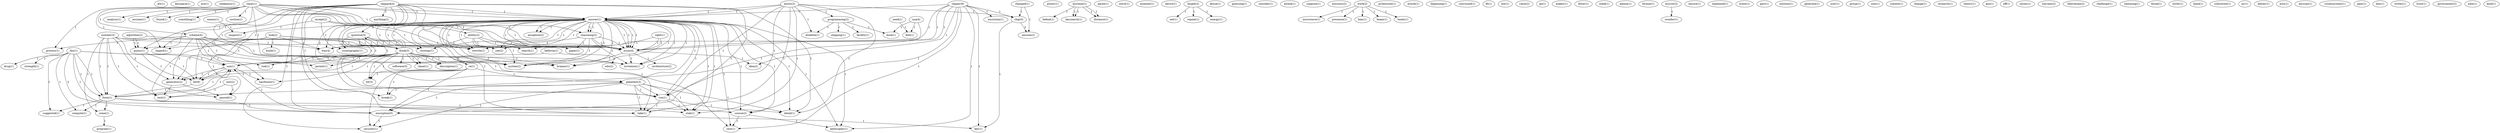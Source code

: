 digraph G {
  att [ label="att(1)" ];
  keyspace [ label="keyspace(1)" ];
  nra [ label="nra(1)" ];
  weakness [ label="weakness(1)" ];
  claim [ label="claim(1)" ];
  analysis [ label="analysis(1)" ];
  assume [ label="assume(1)" ];
  found [ label="found(1)" ];
  scheme [ label="scheme(4)" ];
  something [ label="something(1)" ];
  process [ label="process(1)" ];
  section [ label="section(1)" ];
  answer [ label="answer(7)" ];
  regard [ label="regard(1)" ];
  answer [ label="answer(1)" ];
  reasoning [ label="reasoning(2)" ];
  issue [ label="issue(1)" ];
  system [ label="system(2)" ];
  invitation [ label="invitation(1)" ];
  issue [ label="issue(4)" ];
  rewrite [ label="rewrite(1)" ];
  paper [ label="paper(1)" ];
  power [ label="power(1)" ];
  number [ label="number(3)" ];
  form [ label="form(1)" ];
  think [ label="think(1)" ];
  come [ label="come(1)" ];
  generator [ label="generator(2)" ];
  think [ label="think(3)" ];
  passed [ label="passed(1)" ];
  form [ label="form(1)" ];
  test [ label="test(1)" ];
  increase [ label="increase(1)" ];
  defeat [ label="defeat(1)" ];
  keysearch [ label="keysearch(1)" ];
  distance [ label="distance(1)" ];
  agree [ label="agree(1)" ];
  des [ label="des(1)" ];
  compute [ label="compute(1)" ];
  use [ label="use(1)" ];
  drug [ label="drug(1)" ];
  suggested [ label="suggested(1)" ];
  strength [ label="strength(1)" ];
  encryption [ label="encryption(5)" ];
  use [ label="use(1)" ];
  course [ label="course(2)" ];
  steve [ label="steve(1)" ];
  moment [ label="moment(1)" ];
  derive [ label="derive(1)" ];
  length [ label="length(2)" ];
  net [ label="net(1)" ];
  repeat [ label="repeat(1)" ];
  energy [ label="energy(1)" ];
  abuse [ label="abuse(1)" ];
  guessing [ label="guessing(1)" ];
  consider [ label="consider(1)" ];
  attack [ label="attack(1)" ];
  suppose [ label="suppose(1)" ];
  missouri [ label="missouri(2)" ];
  work [ label="work(2)" ];
  microwave [ label="microwave(1)" ];
  presence [ label="presence(1)" ];
  bias [ label="bias(1)" ];
  beam [ label="beam(1)" ];
  tends [ label="tends(1)" ];
  production [ label="production(1)" ];
  risk [ label="risk(1)" ];
  permit [ label="permit(1)" ];
  hardware [ label="hardware(1)" ];
  article [ label="article(1)" ];
  exists [ label="exists(2)" ];
  programming [ label="programming(2)" ];
  run [ label="run(2)" ];
  detail [ label="detail(1)" ];
  stab [ label="stab(1)" ];
  diskette [ label="diskette(1)" ];
  take [ label="take(1)" ];
  run [ label="run(1)" ];
  chip [ label="chip(5)" ];
  shipping [ label="shipping(1)" ];
  facility [ label="facility(1)" ];
  dock [ label="dock(1)" ];
  accept [ label="accept(2)" ];
  ability [ label="ability(2)" ];
  cryptography [ label="cryptography(1)" ];
  wiretap [ label="wiretap(1)" ];
  respect [ label="respect(1)" ];
  beginning [ label="beginning(1)" ];
  look [ label="look(2)" ];
  build [ label="build(1)" ];
  way [ label="way(4)" ];
  convinced [ label="convinced(1)" ];
  fit [ label="fit(1)" ];
  law [ label="law(1)" ];
  right [ label="right(1)" ];
  search [ label="search(1)" ];
  value [ label="value(2)" ];
  go [ label="go(1)" ];
  makes [ label="makes(1)" ];
  bellovin [ label="bellovin(1)" ];
  edu [ label="edu(2)" ];
  re [ label="re(1)" ];
  letter [ label="letter(1)" ];
  week [ label="week(1)" ];
  software [ label="software(3)" ];
  question [ label="question(5)" ];
  cheat [ label="cheat(1)" ];
  description [ label="description(1)" ];
  brainer [ label="brainer(1)" ];
  lot [ label="lot(3)" ];
  please [ label="please(1)" ];
  format [ label="format(1)" ];
  escrow [ label="escrow(2)" ];
  wonder [ label="wonder(1)" ];
  algorithm [ label="algorithm(2)" ];
  guess [ label="guess(2)" ];
  guess [ label="guess(1)" ];
  ensure [ label="ensure(1)" ];
  rest [ label="rest(1)" ];
  philosophy [ label="philosophy(1)" ];
  exception [ label="exception(2)" ];
  see [ label="see(2)" ];
  explained [ label="explained(1)" ];
  event [ label="event(1)" ];
  part [ label="part(1)" ];
  increase [ label="increase(1)" ];
  plaintext [ label="plaintext(3)" ];
  break [ label="break(1)" ];
  bit [ label="bit(6)" ];
  security [ label="security(1)" ];
  skipjack [ label="skipjack(4)" ];
  anything [ label="anything(2)" ];
  clipper [ label="clipper(6)" ];
  encrytion [ label="encrytion(1)" ];
  idea [ label="idea(2)" ];
  key [ label="key(1)" ];
  program [ label="program(1)" ];
  solution [ label="solution(1)" ];
  generate [ label="generate(1)" ];
  user [ label="user(1)" ];
  group [ label="group(1)" ];
  com [ label="com(1)" ];
  context [ label="context(1)" ];
  change [ label="change(1)" ];
  research [ label="research(1)" ];
  theory [ label="theory(1)" ];
  goo [ label="goo(1)" ];
  architecture [ label="architecture(2)" ];
  eff [ label="eff(1)" ];
  series [ label="series(1)" ];
  warrant [ label="warrant(2)" ];
  changed [ label="changed(1)" ];
  session [ label="session(2)" ];
  libertarian [ label="libertarian(2)" ];
  challenge [ label="challenge(1)" ];
  hamming [ label="hamming(1)" ];
  means [ label="means(1)" ];
  thunk [ label="thunk(1)" ];
  verify [ label="verify(1)" ];
  hand [ label="hand(1)" ];
  substitute [ label="substitute(1)" ];
  ny [ label="ny(1)" ];
  kelsey [ label="kelsey(1)" ];
  aclu [ label="aclu(1)" ];
  need [ label="need(1)" ];
  find [ label="find(1)" ];
  encrypt [ label="encrypt(1)" ];
  cryptosystem [ label="cryptosystem(1)" ];
  nist [ label="nist(2)" ];
  gain [ label="gain(1)" ];
  nsa [ label="nsa(4)" ];
  ibm [ label="ibm(1)" ];
  writes [ label="writes(1)" ];
  trust [ label="trust(1)" ];
  government [ label="government(2)" ];
  john [ label="john(1)" ];
  kind [ label="kind(1)" ];
  claim -> analysis [ label="1" ];
  claim -> assume [ label="1" ];
  claim -> found [ label="1" ];
  claim -> scheme [ label="1" ];
  claim -> something [ label="1" ];
  claim -> process [ label="1" ];
  claim -> section [ label="1" ];
  claim -> answer [ label="1" ];
  claim -> regard [ label="1" ];
  claim -> answer [ label="1" ];
  claim -> reasoning [ label="1" ];
  claim -> issue [ label="1" ];
  claim -> system [ label="1" ];
  claim -> invitation [ label="1" ];
  claim -> issue [ label="1" ];
  claim -> rewrite [ label="1" ];
  claim -> paper [ label="1" ];
  number -> form [ label="1" ];
  number -> think [ label="1" ];
  number -> come [ label="1" ];
  number -> generator [ label="2" ];
  number -> think [ label="1" ];
  number -> passed [ label="1" ];
  number -> form [ label="1" ];
  number -> test [ label="1" ];
  increase -> defeat [ label="1" ];
  increase -> keysearch [ label="1" ];
  increase -> distance [ label="1" ];
  des -> form [ label="1" ];
  des -> compute [ label="1" ];
  des -> use [ label="1" ];
  des -> drug [ label="1" ];
  des -> suggested [ label="1" ];
  des -> strength [ label="1" ];
  des -> encryption [ label="2" ];
  des -> use [ label="1" ];
  des -> course [ label="1" ];
  des -> form [ label="1" ];
  length -> net [ label="1" ];
  length -> repeat [ label="1" ];
  length -> energy [ label="1" ];
  work -> microwave [ label="1" ];
  work -> presence [ label="1" ];
  work -> bias [ label="1" ];
  work -> beam [ label="1" ];
  work -> tends [ label="1" ];
  scheme -> process [ label="1" ];
  scheme -> risk [ label="1" ];
  scheme -> permit [ label="1" ];
  scheme -> hardware [ label="1" ];
  scheme -> generator [ label="1" ];
  scheme -> regard [ label="1" ];
  scheme -> issue [ label="1" ];
  scheme -> system [ label="1" ];
  scheme -> invitation [ label="1" ];
  scheme -> issue [ label="1" ];
  exists -> programming [ label="1" ];
  exists -> answer [ label="1" ];
  exists -> run [ label="1" ];
  exists -> detail [ label="1" ];
  exists -> answer [ label="1" ];
  exists -> stab [ label="1" ];
  exists -> diskette [ label="1" ];
  exists -> take [ label="1" ];
  exists -> run [ label="1" ];
  exists -> chip [ label="1" ];
  form -> compute [ label="1" ];
  form -> use [ label="1" ];
  form -> come [ label="1" ];
  form -> suggested [ label="1" ];
  form -> encryption [ label="1" ];
  form -> use [ label="1" ];
  form -> course [ label="1" ];
  programming -> shipping [ label="1" ];
  programming -> diskette [ label="1" ];
  programming -> facility [ label="1" ];
  programming -> dock [ label="1" ];
  accept -> ability [ label="1" ];
  accept -> cryptography [ label="1" ];
  accept -> wiretap [ label="1" ];
  accept -> respect [ label="1" ];
  look -> build [ label="1" ];
  look -> think [ label="1" ];
  look -> generator [ label="1" ];
  look -> way [ label="1" ];
  look -> think [ label="1" ];
  look -> passed [ label="1" ];
  look -> test [ label="1" ];
  right -> search [ label="1" ];
  right -> issue [ label="1" ];
  right -> issue [ label="1" ];
  bellovin -> edu [ label="1" ];
  bellovin -> re [ label="1" ];
  ability -> search [ label="1" ];
  ability -> issue [ label="1" ];
  ability -> system [ label="1" ];
  ability -> wiretap [ label="1" ];
  ability -> issue [ label="1" ];
  think -> risk [ label="1" ];
  think -> answer [ label="1" ];
  think -> permit [ label="1" ];
  think -> re [ label="1" ];
  think -> use [ label="1" ];
  think -> hardware [ label="1" ];
  think -> generator [ label="1" ];
  think -> software [ label="1" ];
  think -> question [ label="1" ];
  think -> cheat [ label="1" ];
  think -> answer [ label="1" ];
  think -> description [ label="1" ];
  think -> use [ label="1" ];
  think -> brainer [ label="1" ];
  think -> lot [ label="1" ];
  escrow -> wonder [ label="1" ];
  algorithm -> guess [ label="1" ];
  algorithm -> way [ label="1" ];
  algorithm -> guess [ label="1" ];
  answer -> way [ label="1" ];
  answer -> question [ label="2" ];
  answer -> detail [ label="1" ];
  answer -> regard [ label="1" ];
  answer -> stab [ label="1" ];
  answer -> reasoning [ label="1" ];
  answer -> issue [ label="1" ];
  answer -> take [ label="1" ];
  answer -> system [ label="1" ];
  answer -> invitation [ label="1" ];
  answer -> course [ label="1" ];
  answer -> issue [ label="1" ];
  answer -> rest [ label="1" ];
  answer -> brainer [ label="1" ];
  answer -> rewrite [ label="1" ];
  answer -> philosophy [ label="1" ];
  answer -> exception [ label="1" ];
  answer -> see [ label="1" ];
  answer -> paper [ label="1" ];
  increase -> keysearch [ label="1" ];
  increase -> distance [ label="1" ];
  re -> plaintext [ label="1" ];
  re -> break [ label="1" ];
  re -> encryption [ label="1" ];
  re -> bit [ label="1" ];
  re -> security [ label="1" ];
  re -> lot [ label="1" ];
  skipjack -> plaintext [ label="2" ];
  skipjack -> break [ label="1" ];
  skipjack -> guess [ label="1" ];
  skipjack -> way [ label="1" ];
  skipjack -> run [ label="1" ];
  skipjack -> detail [ label="1" ];
  skipjack -> encryption [ label="1" ];
  skipjack -> answer [ label="1" ];
  skipjack -> stab [ label="1" ];
  skipjack -> take [ label="1" ];
  skipjack -> guess [ label="1" ];
  skipjack -> run [ label="1" ];
  skipjack -> bit [ label="1" ];
  skipjack -> anything [ label="1" ];
  skipjack -> security [ label="1" ];
  skipjack -> see [ label="1" ];
  clipper -> way [ label="1" ];
  clipper -> answer [ label="1" ];
  clipper -> encrytion [ label="1" ];
  clipper -> issue [ label="1" ];
  clipper -> idea [ label="1" ];
  clipper -> chip [ label="1" ];
  clipper -> course [ label="1" ];
  clipper -> issue [ label="1" ];
  clipper -> rest [ label="1" ];
  clipper -> philosophy [ label="1" ];
  clipper -> key [ label="1" ];
  use -> hardware [ label="1" ];
  use -> generator [ label="1" ];
  use -> bit [ label="1" ];
  plaintext -> break [ label="1" ];
  plaintext -> run [ label="1" ];
  plaintext -> detail [ label="1" ];
  plaintext -> encryption [ label="1" ];
  plaintext -> answer [ label="1" ];
  plaintext -> stab [ label="1" ];
  plaintext -> take [ label="1" ];
  plaintext -> run [ label="1" ];
  plaintext -> security [ label="1" ];
  come -> program [ label="1" ];
  guess -> bit [ label="1" ];
  generator -> passed [ label="1" ];
  generator -> test [ label="1" ];
  question -> think [ label="1" ];
  question -> cryptography [ label="1" ];
  question -> use [ label="1" ];
  question -> wiretap [ label="1" ];
  question -> see [ label="1" ];
  run -> detail [ label="1" ];
  run -> answer [ label="1" ];
  run -> stab [ label="1" ];
  run -> take [ label="1" ];
  think -> cheat [ label="1" ];
  think -> answer [ label="1" ];
  think -> description [ label="1" ];
  think -> use [ label="1" ];
  think -> brainer [ label="1" ];
  think -> lot [ label="1" ];
  encryption -> use [ label="1" ];
  encryption -> security [ label="1" ];
  encryption -> key [ label="1" ];
  answer -> stab [ label="1" ];
  answer -> reasoning [ label="1" ];
  answer -> issue [ label="1" ];
  answer -> take [ label="1" ];
  answer -> system [ label="1" ];
  answer -> invitation [ label="1" ];
  answer -> course [ label="1" ];
  answer -> issue [ label="1" ];
  answer -> rest [ label="1" ];
  answer -> brainer [ label="1" ];
  answer -> rewrite [ label="1" ];
  answer -> philosophy [ label="1" ];
  answer -> exception [ label="1" ];
  answer -> see [ label="1" ];
  answer -> paper [ label="1" ];
  use -> bit [ label="1" ];
  reasoning -> issue [ label="1" ];
  reasoning -> system [ label="1" ];
  reasoning -> invitation [ label="1" ];
  reasoning -> issue [ label="1" ];
  reasoning -> rewrite [ label="1" ];
  reasoning -> paper [ label="1" ];
  issue -> architecture [ label="1" ];
  issue -> system [ label="1" ];
  issue -> idea [ label="1" ];
  issue -> invitation [ label="1" ];
  changed -> chip [ label="1" ];
  changed -> session [ label="1" ];
  guess -> bit [ label="1" ];
  means -> respect [ label="1" ];
  chip -> session [ label="2" ];
  chip -> key [ label="1" ];
  bit -> form [ label="1" ];
  need -> find [ label="1" ];
  nist -> passed [ label="1" ];
  nist -> test [ label="1" ];
  course -> rest [ label="1" ];
  course -> philosophy [ label="1" ];
  nsa -> dock [ label="1" ];
  nsa -> test [ label="1" ];
  nsa -> find [ label="1" ];
}
